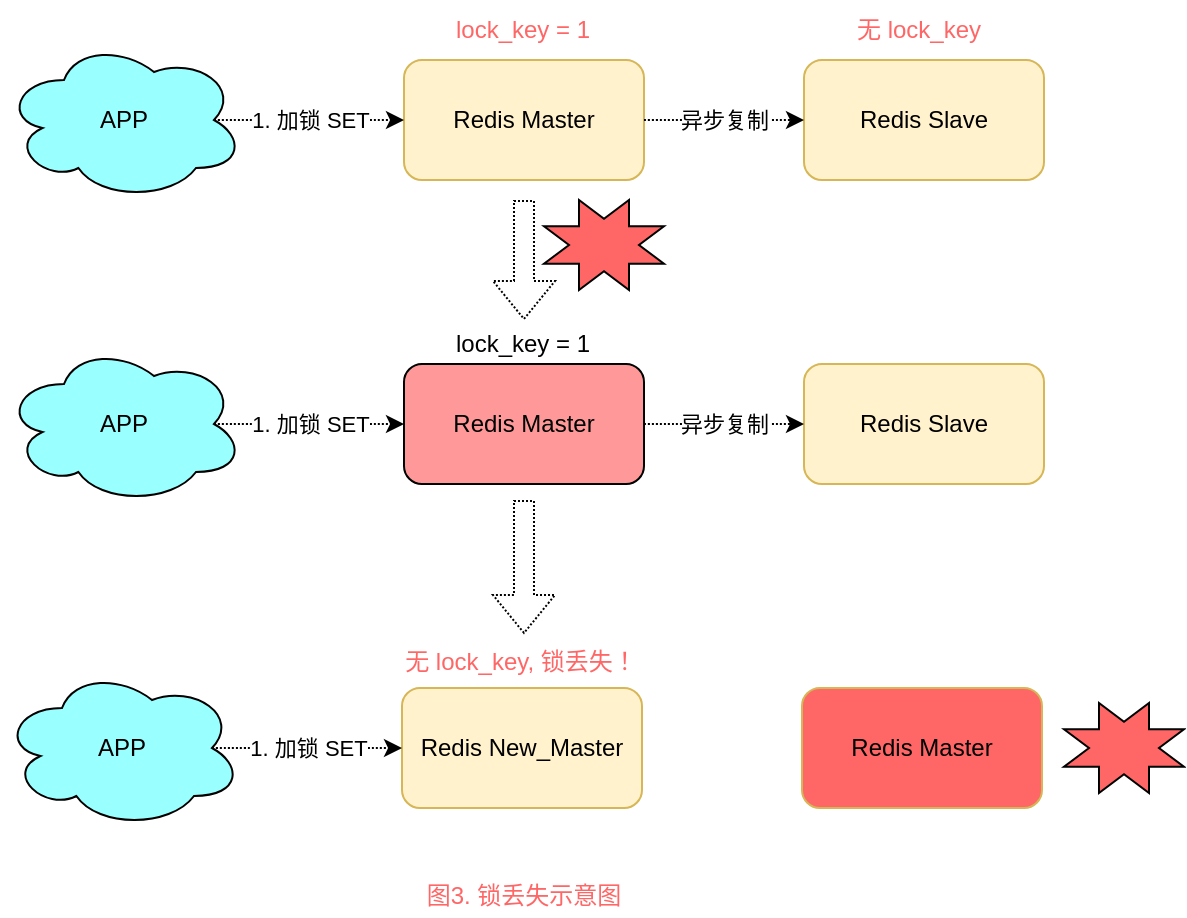 <mxfile version="20.3.0" type="device"><diagram id="8NFtPzkG5aBTjQyTmKhl" name="第 1 页"><mxGraphModel dx="1426" dy="905" grid="1" gridSize="10" guides="1" tooltips="1" connect="1" arrows="1" fold="1" page="1" pageScale="1" pageWidth="827" pageHeight="1169" math="0" shadow="0"><root><mxCell id="0"/><mxCell id="1" parent="0"/><mxCell id="1lBZAckrglMeScR5EhlR-1" value="APP" style="ellipse;shape=cloud;whiteSpace=wrap;html=1;fillColor=#99FFFF;" parent="1" vertex="1"><mxGeometry x="120" y="200" width="120" height="80" as="geometry"/></mxCell><mxCell id="vZYR9i3tSeTn6US3XFem-1" value="Redis Master" style="rounded=1;whiteSpace=wrap;html=1;fillStyle=auto;fillColor=#fff2cc;strokeColor=#d6b656;" vertex="1" parent="1"><mxGeometry x="320" y="210" width="120" height="60" as="geometry"/></mxCell><mxCell id="vZYR9i3tSeTn6US3XFem-2" value="Redis Slave" style="rounded=1;whiteSpace=wrap;html=1;fillStyle=auto;fillColor=#fff2cc;strokeColor=#d6b656;" vertex="1" parent="1"><mxGeometry x="520" y="210" width="120" height="60" as="geometry"/></mxCell><mxCell id="vZYR9i3tSeTn6US3XFem-3" value="1. 加锁 SET" style="endArrow=classic;html=1;rounded=0;dashed=1;dashPattern=1 1;fontColor=#000000;curved=1;exitX=0.875;exitY=0.5;exitDx=0;exitDy=0;exitPerimeter=0;entryX=0;entryY=0.5;entryDx=0;entryDy=0;" edge="1" parent="1" source="1lBZAckrglMeScR5EhlR-1" target="vZYR9i3tSeTn6US3XFem-1"><mxGeometry width="50" height="50" relative="1" as="geometry"><mxPoint x="270" y="380" as="sourcePoint"/><mxPoint x="320" y="330" as="targetPoint"/></mxGeometry></mxCell><mxCell id="vZYR9i3tSeTn6US3XFem-4" value="异步复制" style="endArrow=classic;html=1;rounded=0;dashed=1;dashPattern=1 1;fontColor=#000000;curved=1;exitX=1;exitY=0.5;exitDx=0;exitDy=0;entryX=0;entryY=0.5;entryDx=0;entryDy=0;" edge="1" parent="1" source="vZYR9i3tSeTn6US3XFem-1" target="vZYR9i3tSeTn6US3XFem-2"><mxGeometry width="50" height="50" relative="1" as="geometry"><mxPoint x="650" y="420" as="sourcePoint"/><mxPoint x="700" y="370" as="targetPoint"/></mxGeometry></mxCell><mxCell id="vZYR9i3tSeTn6US3XFem-5" value="&lt;font color=&quot;#ff6666&quot;&gt;lock_key = 1&lt;/font&gt;" style="text;html=1;align=center;verticalAlign=middle;resizable=0;points=[];autosize=1;strokeColor=none;fillColor=none;fontColor=#000000;" vertex="1" parent="1"><mxGeometry x="334" y="180" width="90" height="30" as="geometry"/></mxCell><mxCell id="vZYR9i3tSeTn6US3XFem-6" value="APP" style="ellipse;shape=cloud;whiteSpace=wrap;html=1;fillColor=#99FFFF;" vertex="1" parent="1"><mxGeometry x="120" y="352" width="120" height="80" as="geometry"/></mxCell><mxCell id="vZYR9i3tSeTn6US3XFem-7" value="Redis Master" style="rounded=1;whiteSpace=wrap;html=1;fillStyle=auto;fontColor=#000000;fillColor=#FF9999;" vertex="1" parent="1"><mxGeometry x="320" y="362" width="120" height="60" as="geometry"/></mxCell><mxCell id="vZYR9i3tSeTn6US3XFem-8" value="Redis Slave" style="rounded=1;whiteSpace=wrap;html=1;fillStyle=auto;fillColor=#fff2cc;strokeColor=#d6b656;" vertex="1" parent="1"><mxGeometry x="520" y="362" width="120" height="60" as="geometry"/></mxCell><mxCell id="vZYR9i3tSeTn6US3XFem-9" value="1. 加锁 SET" style="endArrow=classic;html=1;rounded=0;dashed=1;dashPattern=1 1;fontColor=#000000;curved=1;exitX=0.875;exitY=0.5;exitDx=0;exitDy=0;exitPerimeter=0;entryX=0;entryY=0.5;entryDx=0;entryDy=0;" edge="1" parent="1" source="vZYR9i3tSeTn6US3XFem-6" target="vZYR9i3tSeTn6US3XFem-7"><mxGeometry width="50" height="50" relative="1" as="geometry"><mxPoint x="270" y="532" as="sourcePoint"/><mxPoint x="320" y="482" as="targetPoint"/></mxGeometry></mxCell><mxCell id="vZYR9i3tSeTn6US3XFem-10" value="异步复制" style="endArrow=classic;html=1;rounded=0;dashed=1;dashPattern=1 1;fontColor=#000000;curved=1;exitX=1;exitY=0.5;exitDx=0;exitDy=0;entryX=0;entryY=0.5;entryDx=0;entryDy=0;" edge="1" parent="1" source="vZYR9i3tSeTn6US3XFem-7" target="vZYR9i3tSeTn6US3XFem-8"><mxGeometry width="50" height="50" relative="1" as="geometry"><mxPoint x="650" y="572" as="sourcePoint"/><mxPoint x="700" y="522" as="targetPoint"/></mxGeometry></mxCell><mxCell id="vZYR9i3tSeTn6US3XFem-11" value="lock_key = 1" style="text;html=1;align=center;verticalAlign=middle;resizable=0;points=[];autosize=1;strokeColor=none;fillColor=none;fontColor=#000000;" vertex="1" parent="1"><mxGeometry x="334" y="337" width="90" height="30" as="geometry"/></mxCell><mxCell id="vZYR9i3tSeTn6US3XFem-12" value="APP" style="ellipse;shape=cloud;whiteSpace=wrap;html=1;fillColor=#99FFFF;" vertex="1" parent="1"><mxGeometry x="119" y="514" width="120" height="80" as="geometry"/></mxCell><mxCell id="vZYR9i3tSeTn6US3XFem-13" value="Redis New_Master" style="rounded=1;whiteSpace=wrap;html=1;fillStyle=auto;fillColor=#fff2cc;strokeColor=#d6b656;" vertex="1" parent="1"><mxGeometry x="319" y="524" width="120" height="60" as="geometry"/></mxCell><mxCell id="vZYR9i3tSeTn6US3XFem-14" value="Redis Master" style="rounded=1;whiteSpace=wrap;html=1;fillStyle=auto;fillColor=#FF6666;strokeColor=#d6b656;" vertex="1" parent="1"><mxGeometry x="519" y="524" width="120" height="60" as="geometry"/></mxCell><mxCell id="vZYR9i3tSeTn6US3XFem-15" value="1. 加锁 SET" style="endArrow=classic;html=1;rounded=0;dashed=1;dashPattern=1 1;fontColor=#000000;curved=1;exitX=0.875;exitY=0.5;exitDx=0;exitDy=0;exitPerimeter=0;entryX=0;entryY=0.5;entryDx=0;entryDy=0;" edge="1" parent="1" source="vZYR9i3tSeTn6US3XFem-12" target="vZYR9i3tSeTn6US3XFem-13"><mxGeometry width="50" height="50" relative="1" as="geometry"><mxPoint x="269" y="694" as="sourcePoint"/><mxPoint x="319" y="644" as="targetPoint"/></mxGeometry></mxCell><mxCell id="vZYR9i3tSeTn6US3XFem-17" value="&lt;font color=&quot;#ff6666&quot;&gt;无 lock_key, 锁丢失！&lt;/font&gt;" style="text;html=1;align=center;verticalAlign=middle;resizable=0;points=[];autosize=1;strokeColor=none;fillColor=none;fontColor=#000000;" vertex="1" parent="1"><mxGeometry x="308" y="496" width="140" height="30" as="geometry"/></mxCell><mxCell id="vZYR9i3tSeTn6US3XFem-18" value="" style="shape=flexArrow;endArrow=classic;html=1;rounded=0;dashed=1;dashPattern=1 1;fontColor=#000000;curved=1;entryX=0.511;entryY=0.1;entryDx=0;entryDy=0;entryPerimeter=0;" edge="1" parent="1" target="vZYR9i3tSeTn6US3XFem-11"><mxGeometry width="50" height="50" relative="1" as="geometry"><mxPoint x="380" y="280" as="sourcePoint"/><mxPoint x="530" y="300" as="targetPoint"/></mxGeometry></mxCell><mxCell id="vZYR9i3tSeTn6US3XFem-19" value="&lt;font color=&quot;#ff6666&quot;&gt;无 lock_key&lt;/font&gt;" style="text;html=1;align=center;verticalAlign=middle;resizable=0;points=[];autosize=1;strokeColor=none;fillColor=none;fontColor=#000000;" vertex="1" parent="1"><mxGeometry x="532" y="180" width="90" height="30" as="geometry"/></mxCell><mxCell id="vZYR9i3tSeTn6US3XFem-22" value="" style="shape=flexArrow;endArrow=classic;html=1;rounded=0;dashed=1;dashPattern=1 1;fontColor=#000000;curved=1;entryX=0.511;entryY=0.1;entryDx=0;entryDy=0;entryPerimeter=0;" edge="1" parent="1"><mxGeometry width="50" height="50" relative="1" as="geometry"><mxPoint x="380" y="430" as="sourcePoint"/><mxPoint x="379.99" y="497" as="targetPoint"/></mxGeometry></mxCell><mxCell id="vZYR9i3tSeTn6US3XFem-23" value="" style="verticalLabelPosition=bottom;verticalAlign=top;html=1;shape=mxgraph.basic.8_point_star;fillStyle=auto;fontColor=#FF6666;fillColor=#FF6666;" vertex="1" parent="1"><mxGeometry x="650" y="531.5" width="60" height="45" as="geometry"/></mxCell><mxCell id="vZYR9i3tSeTn6US3XFem-25" value="" style="verticalLabelPosition=bottom;verticalAlign=top;html=1;shape=mxgraph.basic.8_point_star;fillStyle=auto;fontColor=#FF6666;fillColor=#FF6666;" vertex="1" parent="1"><mxGeometry x="390" y="280" width="60" height="45" as="geometry"/></mxCell><mxCell id="vZYR9i3tSeTn6US3XFem-26" value="图3. 锁丢失示意图" style="text;html=1;strokeColor=none;fillColor=none;align=center;verticalAlign=middle;whiteSpace=wrap;rounded=0;fillStyle=auto;fontColor=#FF6666;" vertex="1" parent="1"><mxGeometry x="325" y="618" width="110" height="20" as="geometry"/></mxCell></root></mxGraphModel></diagram></mxfile>